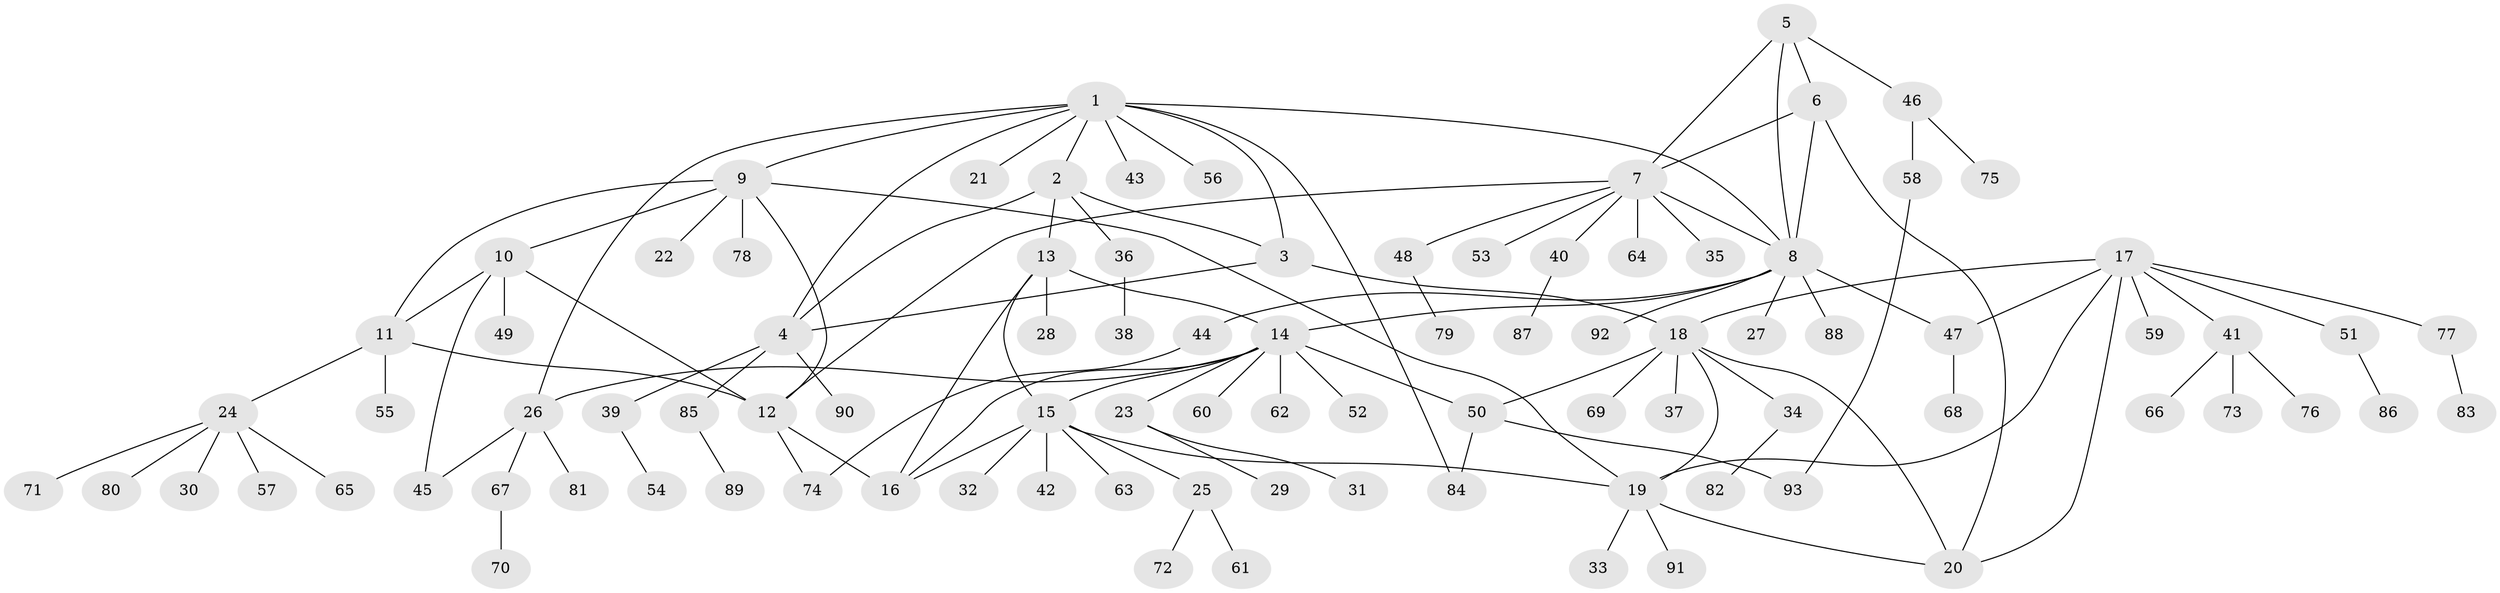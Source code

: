 // Generated by graph-tools (version 1.1) at 2025/50/03/09/25 03:50:42]
// undirected, 93 vertices, 120 edges
graph export_dot {
graph [start="1"]
  node [color=gray90,style=filled];
  1;
  2;
  3;
  4;
  5;
  6;
  7;
  8;
  9;
  10;
  11;
  12;
  13;
  14;
  15;
  16;
  17;
  18;
  19;
  20;
  21;
  22;
  23;
  24;
  25;
  26;
  27;
  28;
  29;
  30;
  31;
  32;
  33;
  34;
  35;
  36;
  37;
  38;
  39;
  40;
  41;
  42;
  43;
  44;
  45;
  46;
  47;
  48;
  49;
  50;
  51;
  52;
  53;
  54;
  55;
  56;
  57;
  58;
  59;
  60;
  61;
  62;
  63;
  64;
  65;
  66;
  67;
  68;
  69;
  70;
  71;
  72;
  73;
  74;
  75;
  76;
  77;
  78;
  79;
  80;
  81;
  82;
  83;
  84;
  85;
  86;
  87;
  88;
  89;
  90;
  91;
  92;
  93;
  1 -- 2;
  1 -- 3;
  1 -- 4;
  1 -- 8;
  1 -- 9;
  1 -- 21;
  1 -- 26;
  1 -- 43;
  1 -- 56;
  1 -- 84;
  2 -- 3;
  2 -- 4;
  2 -- 13;
  2 -- 36;
  3 -- 4;
  3 -- 18;
  4 -- 39;
  4 -- 85;
  4 -- 90;
  5 -- 6;
  5 -- 7;
  5 -- 8;
  5 -- 46;
  6 -- 7;
  6 -- 8;
  6 -- 20;
  7 -- 8;
  7 -- 12;
  7 -- 35;
  7 -- 40;
  7 -- 48;
  7 -- 53;
  7 -- 64;
  8 -- 14;
  8 -- 27;
  8 -- 44;
  8 -- 47;
  8 -- 88;
  8 -- 92;
  9 -- 10;
  9 -- 11;
  9 -- 12;
  9 -- 19;
  9 -- 22;
  9 -- 78;
  10 -- 11;
  10 -- 12;
  10 -- 45;
  10 -- 49;
  11 -- 12;
  11 -- 24;
  11 -- 55;
  12 -- 16;
  12 -- 74;
  13 -- 14;
  13 -- 15;
  13 -- 16;
  13 -- 28;
  14 -- 15;
  14 -- 16;
  14 -- 23;
  14 -- 26;
  14 -- 50;
  14 -- 52;
  14 -- 60;
  14 -- 62;
  15 -- 16;
  15 -- 19;
  15 -- 25;
  15 -- 32;
  15 -- 42;
  15 -- 63;
  17 -- 18;
  17 -- 19;
  17 -- 20;
  17 -- 41;
  17 -- 47;
  17 -- 51;
  17 -- 59;
  17 -- 77;
  18 -- 19;
  18 -- 20;
  18 -- 34;
  18 -- 37;
  18 -- 50;
  18 -- 69;
  19 -- 20;
  19 -- 33;
  19 -- 91;
  23 -- 29;
  23 -- 31;
  24 -- 30;
  24 -- 57;
  24 -- 65;
  24 -- 71;
  24 -- 80;
  25 -- 61;
  25 -- 72;
  26 -- 45;
  26 -- 67;
  26 -- 81;
  34 -- 82;
  36 -- 38;
  39 -- 54;
  40 -- 87;
  41 -- 66;
  41 -- 73;
  41 -- 76;
  44 -- 74;
  46 -- 58;
  46 -- 75;
  47 -- 68;
  48 -- 79;
  50 -- 84;
  50 -- 93;
  51 -- 86;
  58 -- 93;
  67 -- 70;
  77 -- 83;
  85 -- 89;
}
